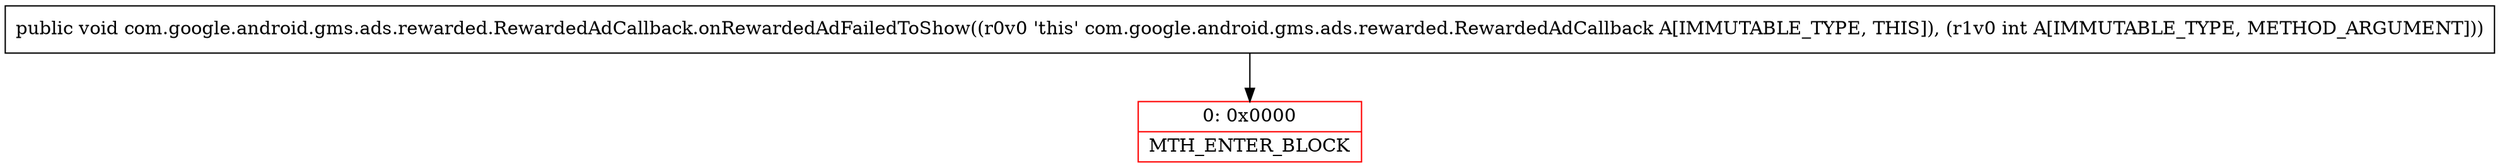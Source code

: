 digraph "CFG forcom.google.android.gms.ads.rewarded.RewardedAdCallback.onRewardedAdFailedToShow(I)V" {
subgraph cluster_Region_481175417 {
label = "R(0)";
node [shape=record,color=blue];
}
Node_0 [shape=record,color=red,label="{0\:\ 0x0000|MTH_ENTER_BLOCK\l}"];
MethodNode[shape=record,label="{public void com.google.android.gms.ads.rewarded.RewardedAdCallback.onRewardedAdFailedToShow((r0v0 'this' com.google.android.gms.ads.rewarded.RewardedAdCallback A[IMMUTABLE_TYPE, THIS]), (r1v0 int A[IMMUTABLE_TYPE, METHOD_ARGUMENT])) }"];
MethodNode -> Node_0;
}

